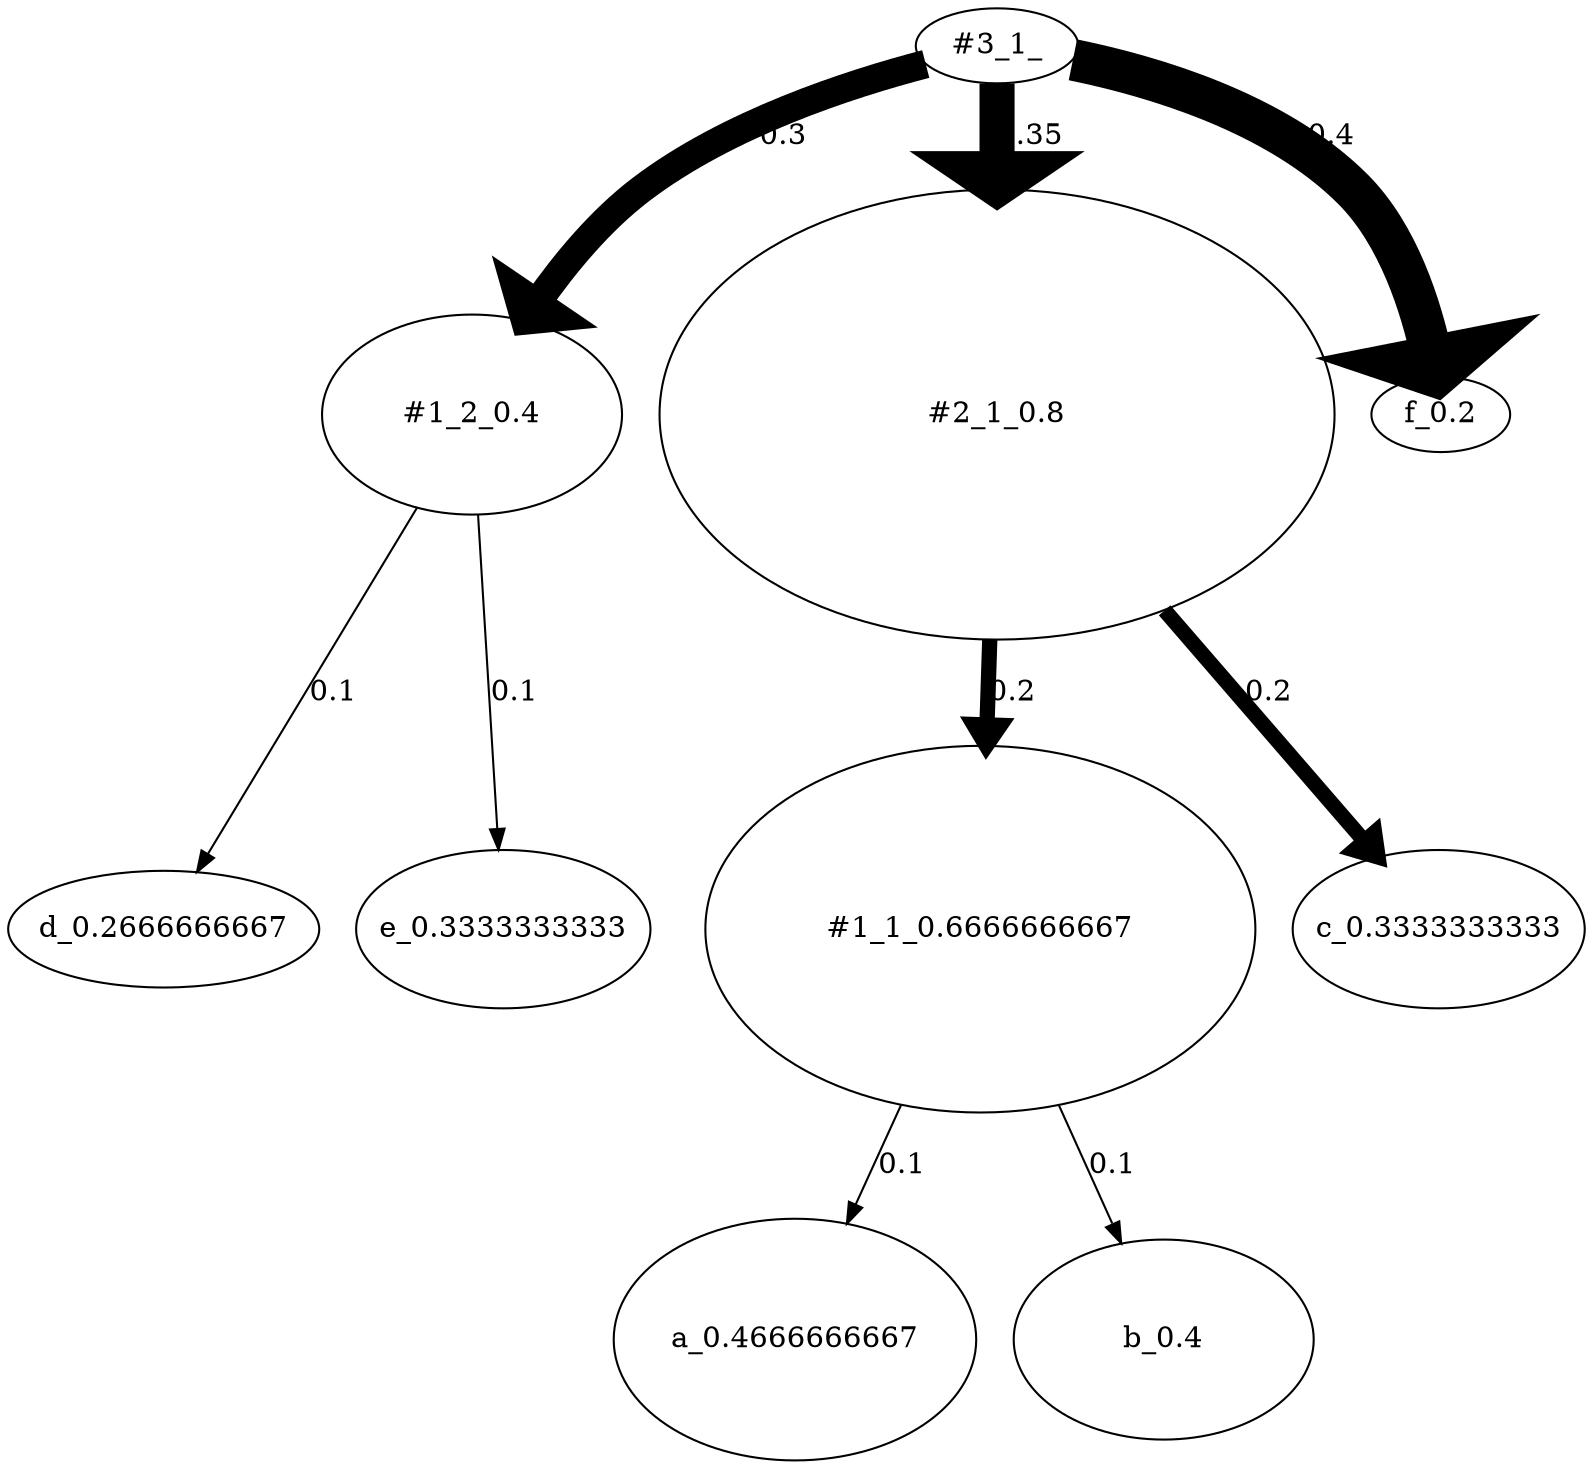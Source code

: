 digraph G {
  edge []
n_2 [label="#1_1_0.6666666667" height=2.4444444445 width=3.6666666667500003 style="setlinewidth(1)" ]
n_3 [label="#1_2_0.4" height=1.333333333 width=1.9999999995 style="setlinewidth(1)" ]
n_4 [label="#2_1_0.8" height=3.0 width=4.5 style="setlinewidth(1)" ]
n_5 [label="#3_1_" style="setlinewidth(1)" ]
n_6 [label="a_0.4666666667" height=1.6111111115 width=2.4166666672500003 style="setlinewidth(1)" ]
n_7 [label="b_0.4" height=1.333333333 width=1.9999999995 style="setlinewidth(1)" ]
n_8 [label="c_0.3333333333" height=1.0555555555 width=1.5833333332500001 style="setlinewidth(1)" ]
n_9 [label="d_0.2666666667" height=0.777777778 width=1.166666667 style="setlinewidth(1)" ]
n_10 [label="e_0.3333333333" height=1.0555555555 width=1.5833333332500001 style="setlinewidth(1)" ]
n_11 [label="f_0.2" height=0.5 width=0.75 style="setlinewidth(1)" ]
n_4 -> n_2 [label="0.2" style="setlinewidth(7.333333333)" ]
n_5 -> n_3 [label="0.3" style="setlinewidth(13.66666667)" ]
n_5 -> n_4 [label="0.35" style="setlinewidth(16.83333333)" ]
n_2 -> n_6 [label="0.1" style="setlinewidth(1)" ]
n_2 -> n_7 [label="0.1" style="setlinewidth(1)" ]
n_4 -> n_8 [label="0.2" style="setlinewidth(7.333333333)" ]
n_3 -> n_9 [label="0.1" style="setlinewidth(1)" ]
n_3 -> n_10 [label="0.1" style="setlinewidth(1)" ]
n_5 -> n_11 [label="0.4" style="setlinewidth(20)" ]
}
